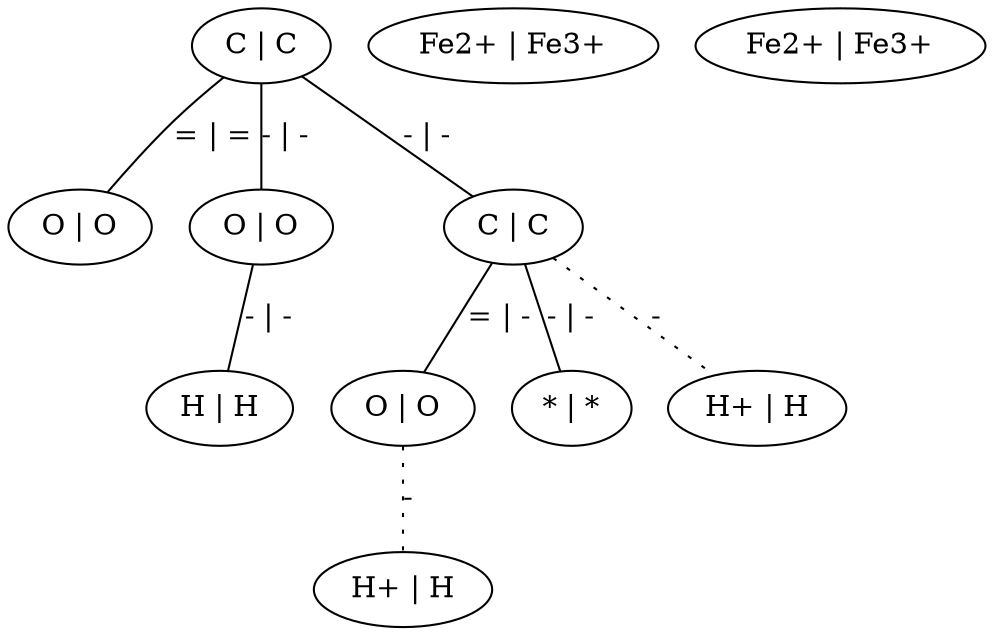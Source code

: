 graph G {
	0 [ label="C | C" ]
	1 [ label="O | O" ]
	2 [ label="O | O" ]
	3 [ label="C | C" ]
	4 [ label="O | O" ]
	5 [ label="H+ | H" ]
	6 [ label="* | *" ]
	7 [ label="Fe2+ | Fe3+" ]
	8 [ label="H+ | H" ]
	9 [ label="Fe2+ | Fe3+" ]
	10 [ label="H | H" ]
	0 -- 1 [ label="= | =" ]
	0 -- 2 [ label="- | -" ]
	0 -- 3 [ label="- | -" ]
	2 -- 10 [ label="- | -" ]
	3 -- 4 [ label="= | -" ]
	3 -- 6 [ label="- | -" ]
	3 -- 8 [ style=dotted label="-" ]
	4 -- 5 [ style=dotted label="-" ]
}
